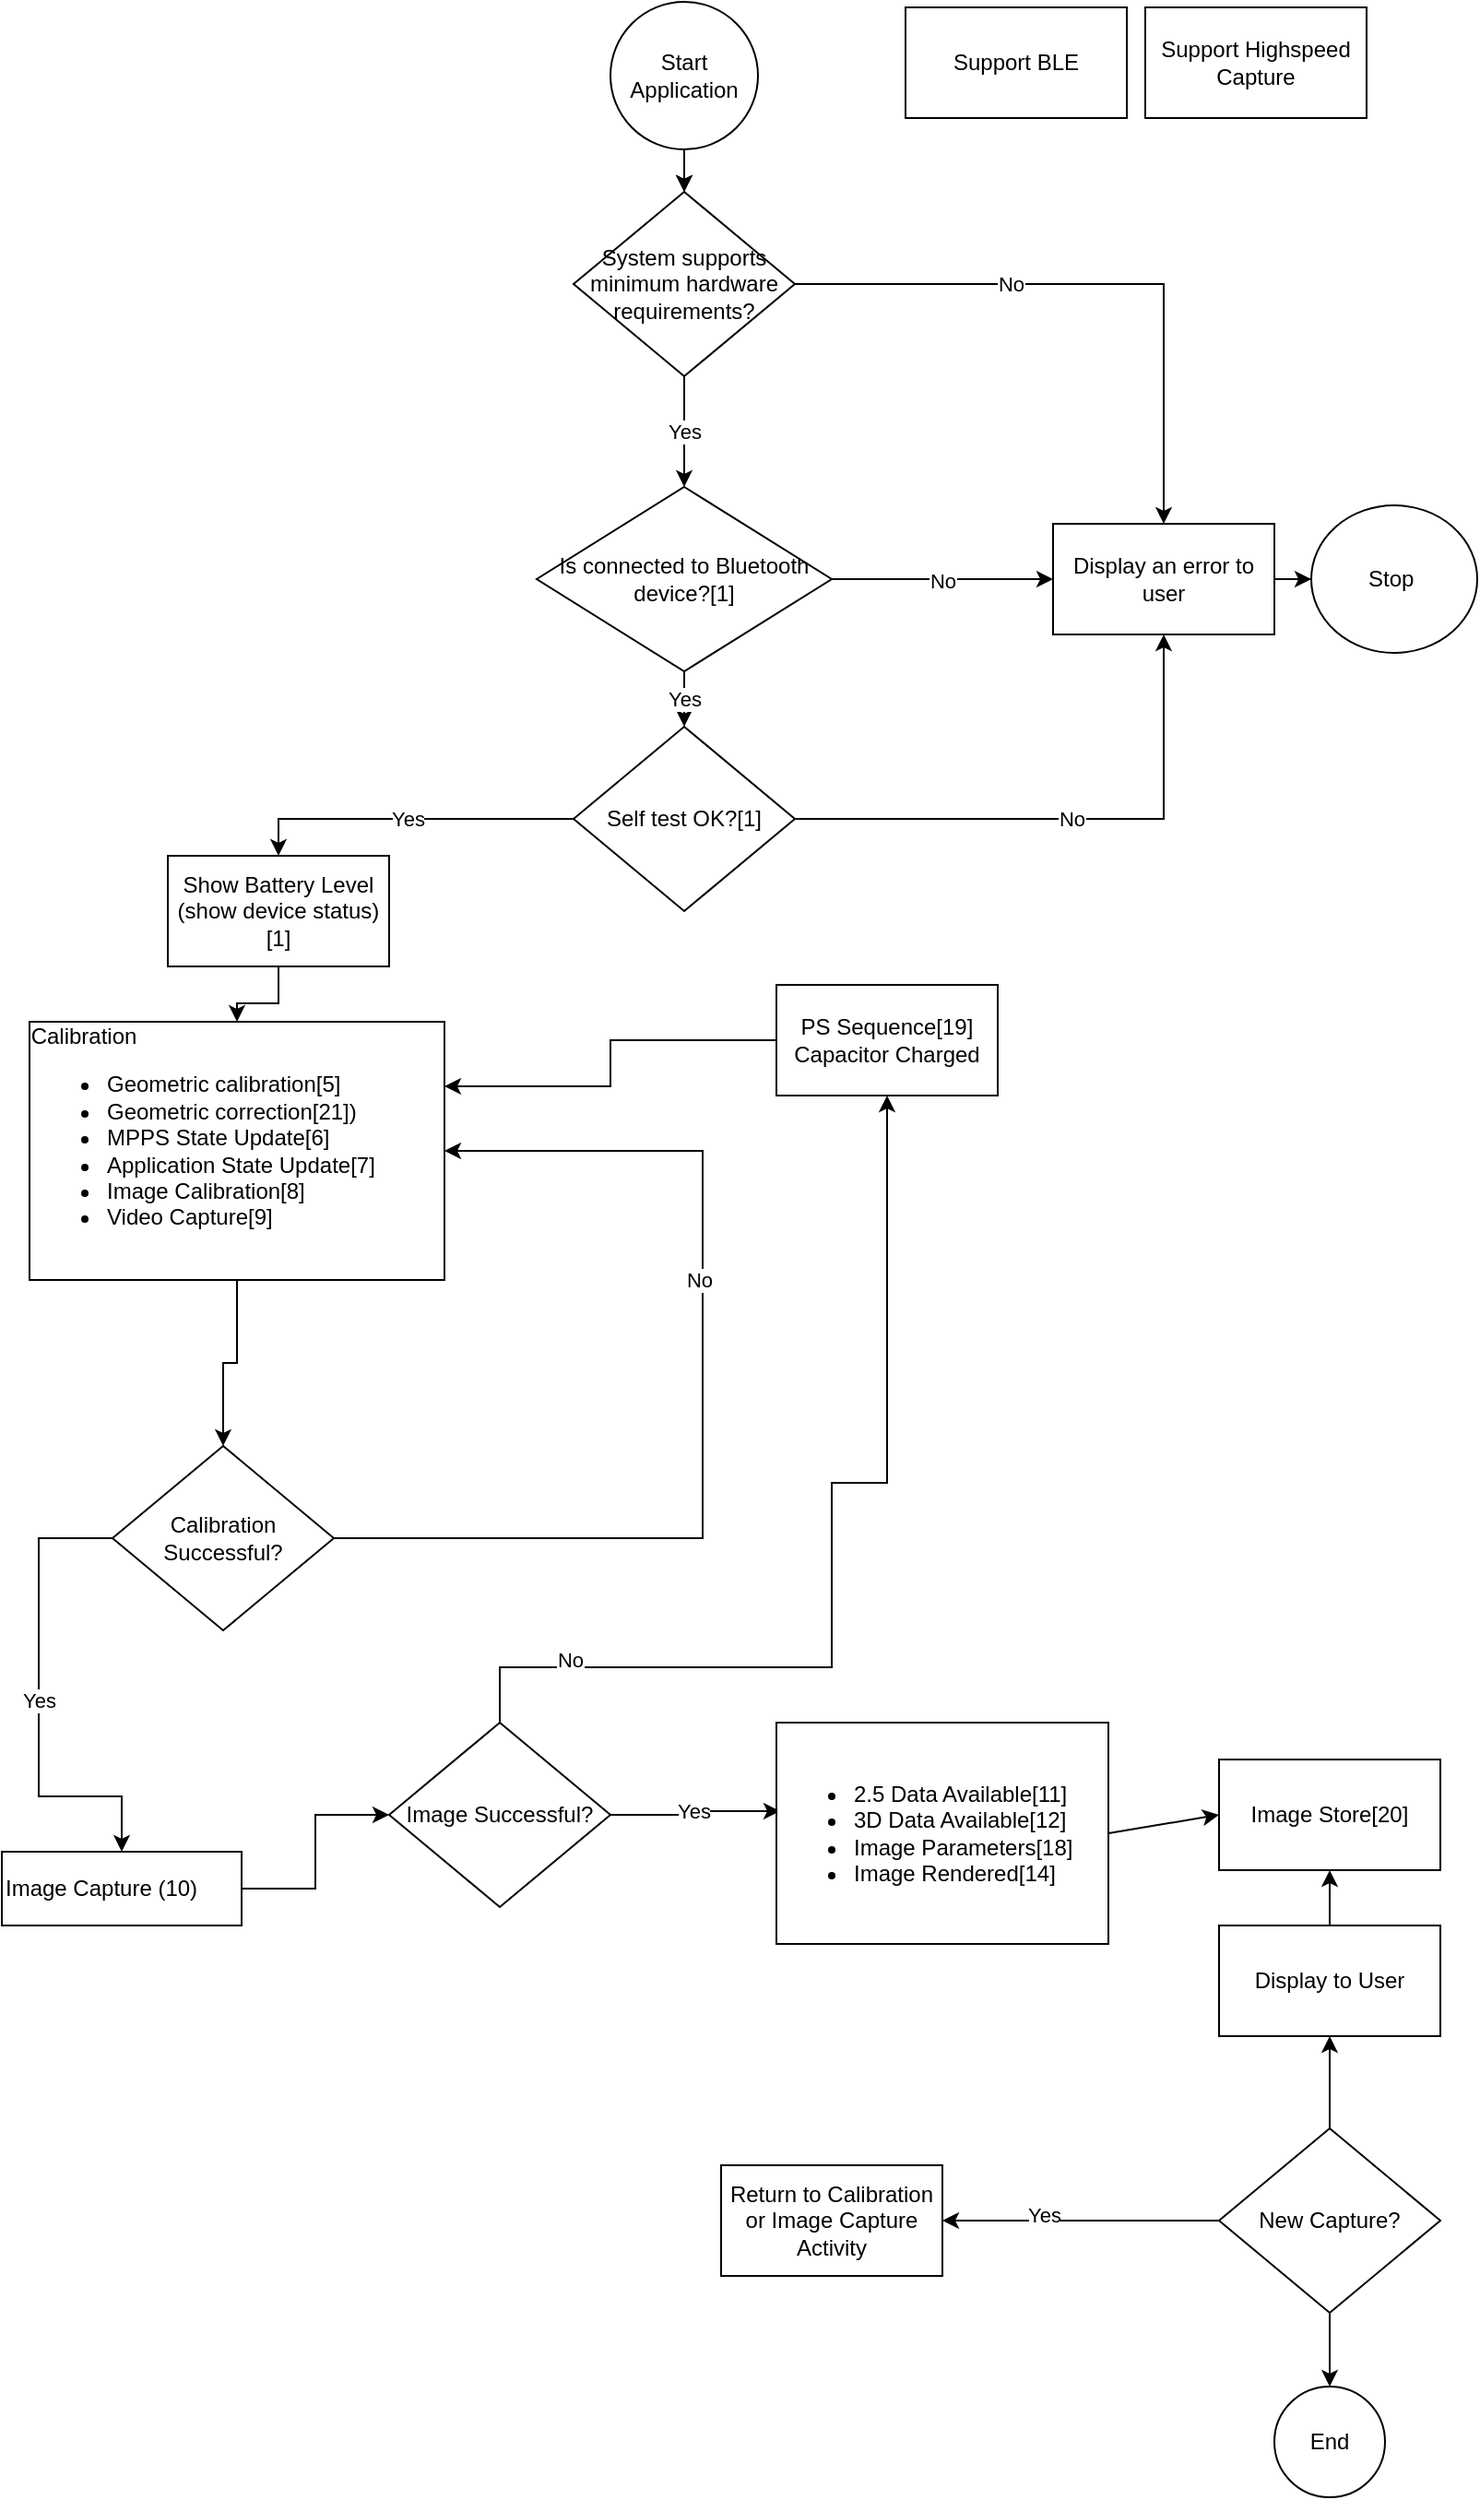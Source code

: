 <mxfile version="14.2.3" type="github">
  <diagram id="Avr19dcsrgd8HSW8QIkM" name="Page-1">
    <mxGraphModel dx="1422" dy="777" grid="1" gridSize="10" guides="1" tooltips="1" connect="1" arrows="1" fold="1" page="1" pageScale="1" pageWidth="850" pageHeight="1100" math="0" shadow="0">
      <root>
        <mxCell id="0" />
        <mxCell id="1" parent="0" />
        <mxCell id="0TjXcxiFnR5JFrspY3TL-38" style="edgeStyle=orthogonalEdgeStyle;rounded=0;orthogonalLoop=1;jettySize=auto;html=1;entryX=0.5;entryY=0;entryDx=0;entryDy=0;" edge="1" parent="1" target="0TjXcxiFnR5JFrspY3TL-11">
          <mxGeometry relative="1" as="geometry">
            <mxPoint x="400" y="100" as="sourcePoint" />
          </mxGeometry>
        </mxCell>
        <mxCell id="0TjXcxiFnR5JFrspY3TL-4" value="Support BLE" style="rounded=0;whiteSpace=wrap;html=1;" vertex="1" parent="1">
          <mxGeometry x="520" y="20" width="120" height="60" as="geometry" />
        </mxCell>
        <mxCell id="0TjXcxiFnR5JFrspY3TL-5" value="Support Highspeed Capture" style="rounded=0;whiteSpace=wrap;html=1;" vertex="1" parent="1">
          <mxGeometry x="650" y="20" width="120" height="60" as="geometry" />
        </mxCell>
        <mxCell id="0TjXcxiFnR5JFrspY3TL-10" value="Stop&amp;nbsp;" style="ellipse;whiteSpace=wrap;html=1;" vertex="1" parent="1">
          <mxGeometry x="740" y="290" width="90" height="80" as="geometry" />
        </mxCell>
        <mxCell id="0TjXcxiFnR5JFrspY3TL-27" value="Yes" style="edgeStyle=orthogonalEdgeStyle;rounded=0;orthogonalLoop=1;jettySize=auto;html=1;exitX=0.5;exitY=1;exitDx=0;exitDy=0;" edge="1" parent="1" source="0TjXcxiFnR5JFrspY3TL-11" target="0TjXcxiFnR5JFrspY3TL-30">
          <mxGeometry relative="1" as="geometry">
            <mxPoint x="400" y="340" as="targetPoint" />
            <Array as="points" />
          </mxGeometry>
        </mxCell>
        <mxCell id="0TjXcxiFnR5JFrspY3TL-47" style="edgeStyle=orthogonalEdgeStyle;rounded=0;orthogonalLoop=1;jettySize=auto;html=1;entryX=0.5;entryY=0;entryDx=0;entryDy=0;" edge="1" parent="1" source="0TjXcxiFnR5JFrspY3TL-11" target="0TjXcxiFnR5JFrspY3TL-46">
          <mxGeometry relative="1" as="geometry" />
        </mxCell>
        <mxCell id="0TjXcxiFnR5JFrspY3TL-48" value="No" style="edgeLabel;html=1;align=center;verticalAlign=middle;resizable=0;points=[];" vertex="1" connectable="0" parent="0TjXcxiFnR5JFrspY3TL-47">
          <mxGeometry x="-0.291" relative="1" as="geometry">
            <mxPoint as="offset" />
          </mxGeometry>
        </mxCell>
        <mxCell id="0TjXcxiFnR5JFrspY3TL-11" value="&lt;span&gt;System supports minimum hardware requirements?&lt;/span&gt;" style="rhombus;whiteSpace=wrap;html=1;" vertex="1" parent="1">
          <mxGeometry x="340" y="120" width="120" height="100" as="geometry" />
        </mxCell>
        <mxCell id="0TjXcxiFnR5JFrspY3TL-35" value="No" style="edgeStyle=orthogonalEdgeStyle;rounded=0;orthogonalLoop=1;jettySize=auto;html=1;" edge="1" parent="1" source="0TjXcxiFnR5JFrspY3TL-30">
          <mxGeometry relative="1" as="geometry">
            <mxPoint x="600" y="330" as="targetPoint" />
          </mxGeometry>
        </mxCell>
        <mxCell id="0TjXcxiFnR5JFrspY3TL-50" value="Yes" style="edgeStyle=orthogonalEdgeStyle;rounded=0;orthogonalLoop=1;jettySize=auto;html=1;" edge="1" parent="1" source="0TjXcxiFnR5JFrspY3TL-30" target="0TjXcxiFnR5JFrspY3TL-41">
          <mxGeometry relative="1" as="geometry" />
        </mxCell>
        <mxCell id="0TjXcxiFnR5JFrspY3TL-30" value="&lt;span&gt;Is connected to Bluetooth device?[1]&lt;/span&gt;" style="rhombus;whiteSpace=wrap;html=1;" vertex="1" parent="1">
          <mxGeometry x="320" y="280" width="160" height="100" as="geometry" />
        </mxCell>
        <mxCell id="0TjXcxiFnR5JFrspY3TL-40" value="" style="edgeStyle=orthogonalEdgeStyle;rounded=0;orthogonalLoop=1;jettySize=auto;html=1;" edge="1" parent="1" source="0TjXcxiFnR5JFrspY3TL-39" target="0TjXcxiFnR5JFrspY3TL-11">
          <mxGeometry relative="1" as="geometry" />
        </mxCell>
        <mxCell id="0TjXcxiFnR5JFrspY3TL-39" value="&lt;span&gt;Start Application&lt;/span&gt;" style="ellipse;whiteSpace=wrap;html=1;aspect=fixed;" vertex="1" parent="1">
          <mxGeometry x="360" y="17" width="80" height="80" as="geometry" />
        </mxCell>
        <mxCell id="0TjXcxiFnR5JFrspY3TL-42" value="Yes" style="edgeStyle=orthogonalEdgeStyle;rounded=0;orthogonalLoop=1;jettySize=auto;html=1;entryX=0.5;entryY=0;entryDx=0;entryDy=0;" edge="1" parent="1" source="0TjXcxiFnR5JFrspY3TL-41" target="0TjXcxiFnR5JFrspY3TL-43">
          <mxGeometry relative="1" as="geometry">
            <mxPoint x="150" y="430" as="targetPoint" />
          </mxGeometry>
        </mxCell>
        <mxCell id="0TjXcxiFnR5JFrspY3TL-51" value="No" style="edgeStyle=orthogonalEdgeStyle;rounded=0;orthogonalLoop=1;jettySize=auto;html=1;" edge="1" parent="1" source="0TjXcxiFnR5JFrspY3TL-41" target="0TjXcxiFnR5JFrspY3TL-46">
          <mxGeometry relative="1" as="geometry" />
        </mxCell>
        <mxCell id="0TjXcxiFnR5JFrspY3TL-41" value="Self test OK?[1]" style="rhombus;whiteSpace=wrap;html=1;" vertex="1" parent="1">
          <mxGeometry x="340" y="410" width="120" height="100" as="geometry" />
        </mxCell>
        <mxCell id="0TjXcxiFnR5JFrspY3TL-60" style="edgeStyle=orthogonalEdgeStyle;rounded=0;orthogonalLoop=1;jettySize=auto;html=1;entryX=0.5;entryY=0;entryDx=0;entryDy=0;" edge="1" parent="1" source="0TjXcxiFnR5JFrspY3TL-43" target="0TjXcxiFnR5JFrspY3TL-58">
          <mxGeometry relative="1" as="geometry" />
        </mxCell>
        <mxCell id="0TjXcxiFnR5JFrspY3TL-43" value="Show Battery Level (show device status)[1]" style="rounded=0;whiteSpace=wrap;html=1;" vertex="1" parent="1">
          <mxGeometry x="120" y="480" width="120" height="60" as="geometry" />
        </mxCell>
        <mxCell id="0TjXcxiFnR5JFrspY3TL-49" style="edgeStyle=orthogonalEdgeStyle;rounded=0;orthogonalLoop=1;jettySize=auto;html=1;" edge="1" parent="1" source="0TjXcxiFnR5JFrspY3TL-46" target="0TjXcxiFnR5JFrspY3TL-10">
          <mxGeometry relative="1" as="geometry" />
        </mxCell>
        <mxCell id="0TjXcxiFnR5JFrspY3TL-46" value="Display an error to user" style="rounded=0;whiteSpace=wrap;html=1;" vertex="1" parent="1">
          <mxGeometry x="600" y="300" width="120" height="60" as="geometry" />
        </mxCell>
        <mxCell id="0TjXcxiFnR5JFrspY3TL-62" style="edgeStyle=orthogonalEdgeStyle;rounded=0;orthogonalLoop=1;jettySize=auto;html=1;entryX=0.5;entryY=0;entryDx=0;entryDy=0;" edge="1" parent="1" source="0TjXcxiFnR5JFrspY3TL-58" target="0TjXcxiFnR5JFrspY3TL-63">
          <mxGeometry relative="1" as="geometry">
            <mxPoint x="100" y="900" as="targetPoint" />
          </mxGeometry>
        </mxCell>
        <mxCell id="0TjXcxiFnR5JFrspY3TL-64" style="edgeStyle=orthogonalEdgeStyle;rounded=0;orthogonalLoop=1;jettySize=auto;html=1;entryX=1;entryY=0.5;entryDx=0;entryDy=0;exitX=1;exitY=0.5;exitDx=0;exitDy=0;" edge="1" parent="1" source="0TjXcxiFnR5JFrspY3TL-63" target="0TjXcxiFnR5JFrspY3TL-58">
          <mxGeometry relative="1" as="geometry">
            <Array as="points">
              <mxPoint x="410" y="850" />
              <mxPoint x="410" y="640" />
            </Array>
          </mxGeometry>
        </mxCell>
        <mxCell id="0TjXcxiFnR5JFrspY3TL-65" value="No" style="edgeLabel;html=1;align=center;verticalAlign=middle;resizable=0;points=[];" vertex="1" connectable="0" parent="0TjXcxiFnR5JFrspY3TL-64">
          <mxGeometry x="0.237" y="2" relative="1" as="geometry">
            <mxPoint as="offset" />
          </mxGeometry>
        </mxCell>
        <mxCell id="0TjXcxiFnR5JFrspY3TL-67" value="Yes" style="edgeStyle=orthogonalEdgeStyle;rounded=0;orthogonalLoop=1;jettySize=auto;html=1;exitX=0;exitY=0.5;exitDx=0;exitDy=0;entryX=0.5;entryY=0;entryDx=0;entryDy=0;" edge="1" parent="1" source="0TjXcxiFnR5JFrspY3TL-63" target="0TjXcxiFnR5JFrspY3TL-68">
          <mxGeometry relative="1" as="geometry">
            <mxPoint x="180" y="990" as="targetPoint" />
            <mxPoint x="80" y="860" as="sourcePoint" />
            <Array as="points">
              <mxPoint x="50" y="850" />
              <mxPoint x="50" y="990" />
              <mxPoint x="95" y="990" />
            </Array>
          </mxGeometry>
        </mxCell>
        <mxCell id="0TjXcxiFnR5JFrspY3TL-63" value="Calibration Successful?" style="rhombus;whiteSpace=wrap;html=1;" vertex="1" parent="1">
          <mxGeometry x="90" y="800" width="120" height="100" as="geometry" />
        </mxCell>
        <mxCell id="0TjXcxiFnR5JFrspY3TL-70" value="" style="group" vertex="1" connectable="0" parent="1">
          <mxGeometry x="45" y="570" width="225" height="140" as="geometry" />
        </mxCell>
        <mxCell id="0TjXcxiFnR5JFrspY3TL-58" value="&lt;ul&gt;&lt;li&gt;Geometric calibration[5]&amp;nbsp;&lt;/li&gt;&lt;li&gt;Geometric correction[21])&lt;/li&gt;&lt;li&gt;&lt;span style=&quot;text-align: center&quot;&gt;MPPS State Update[6]&lt;/span&gt;&lt;/li&gt;&lt;li&gt;&lt;span style=&quot;text-align: center&quot;&gt;Application State Update[7]&lt;/span&gt;&lt;/li&gt;&lt;li&gt;Image Calibration[8]&lt;/li&gt;&lt;li&gt;Video Capture[9]&lt;/li&gt;&lt;/ul&gt;" style="rounded=0;whiteSpace=wrap;html=1;align=left;" vertex="1" parent="0TjXcxiFnR5JFrspY3TL-70">
          <mxGeometry width="225" height="140" as="geometry" />
        </mxCell>
        <mxCell id="0TjXcxiFnR5JFrspY3TL-69" value="Calibration" style="text;html=1;strokeColor=none;fillColor=none;align=center;verticalAlign=middle;whiteSpace=wrap;rounded=0;" vertex="1" parent="0TjXcxiFnR5JFrspY3TL-70">
          <mxGeometry x="12.5" width="33.333" height="15.556" as="geometry" />
        </mxCell>
        <mxCell id="0TjXcxiFnR5JFrspY3TL-75" style="edgeStyle=orthogonalEdgeStyle;rounded=0;orthogonalLoop=1;jettySize=auto;html=1;entryX=0.5;entryY=1;entryDx=0;entryDy=0;" edge="1" parent="1" source="0TjXcxiFnR5JFrspY3TL-73" target="0TjXcxiFnR5JFrspY3TL-79">
          <mxGeometry relative="1" as="geometry">
            <Array as="points">
              <mxPoint x="300" y="920" />
              <mxPoint x="480" y="920" />
              <mxPoint x="480" y="820" />
              <mxPoint x="510" y="820" />
            </Array>
          </mxGeometry>
        </mxCell>
        <mxCell id="0TjXcxiFnR5JFrspY3TL-76" value="No" style="edgeLabel;html=1;align=center;verticalAlign=middle;resizable=0;points=[];" vertex="1" connectable="0" parent="0TjXcxiFnR5JFrspY3TL-75">
          <mxGeometry x="-0.752" y="4" relative="1" as="geometry">
            <mxPoint as="offset" />
          </mxGeometry>
        </mxCell>
        <mxCell id="0TjXcxiFnR5JFrspY3TL-78" value="Yes" style="edgeStyle=orthogonalEdgeStyle;rounded=0;orthogonalLoop=1;jettySize=auto;html=1;entryX=0.011;entryY=0.4;entryDx=0;entryDy=0;entryPerimeter=0;" edge="1" parent="1" source="0TjXcxiFnR5JFrspY3TL-73" target="0TjXcxiFnR5JFrspY3TL-74">
          <mxGeometry relative="1" as="geometry" />
        </mxCell>
        <mxCell id="0TjXcxiFnR5JFrspY3TL-73" value="Image Successful?" style="rhombus;whiteSpace=wrap;html=1;" vertex="1" parent="1">
          <mxGeometry x="240" y="950" width="120" height="100" as="geometry" />
        </mxCell>
        <mxCell id="0TjXcxiFnR5JFrspY3TL-74" value="&lt;ul&gt;&lt;li&gt;2.5 Data Available[11]&lt;/li&gt;&lt;li&gt;3D Data Available[12]&lt;/li&gt;&lt;li&gt;Image Parameters[18]&lt;/li&gt;&lt;li&gt;Image Rendered[14]&lt;/li&gt;&lt;/ul&gt;" style="rounded=0;whiteSpace=wrap;html=1;align=left;" vertex="1" parent="1">
          <mxGeometry x="450" y="950" width="180" height="120" as="geometry" />
        </mxCell>
        <mxCell id="0TjXcxiFnR5JFrspY3TL-77" style="edgeStyle=orthogonalEdgeStyle;rounded=0;orthogonalLoop=1;jettySize=auto;html=1;entryX=0;entryY=0.5;entryDx=0;entryDy=0;" edge="1" parent="1" source="0TjXcxiFnR5JFrspY3TL-68" target="0TjXcxiFnR5JFrspY3TL-73">
          <mxGeometry relative="1" as="geometry" />
        </mxCell>
        <mxCell id="0TjXcxiFnR5JFrspY3TL-68" value="&lt;span style=&quot;text-align: center&quot;&gt;Image Capture (10)&lt;br&gt;&lt;/span&gt;" style="rounded=0;whiteSpace=wrap;html=1;align=left;" vertex="1" parent="1">
          <mxGeometry x="30" y="1020" width="130" height="40" as="geometry" />
        </mxCell>
        <mxCell id="0TjXcxiFnR5JFrspY3TL-80" style="edgeStyle=orthogonalEdgeStyle;rounded=0;orthogonalLoop=1;jettySize=auto;html=1;entryX=1;entryY=0.25;entryDx=0;entryDy=0;" edge="1" parent="1" source="0TjXcxiFnR5JFrspY3TL-79" target="0TjXcxiFnR5JFrspY3TL-58">
          <mxGeometry relative="1" as="geometry" />
        </mxCell>
        <mxCell id="0TjXcxiFnR5JFrspY3TL-79" value="PS Sequence[19]&lt;br&gt;Capacitor Charged" style="rounded=0;whiteSpace=wrap;html=1;" vertex="1" parent="1">
          <mxGeometry x="450" y="550" width="120" height="60" as="geometry" />
        </mxCell>
        <mxCell id="0TjXcxiFnR5JFrspY3TL-81" value="Image Store[20]" style="rounded=0;whiteSpace=wrap;html=1;" vertex="1" parent="1">
          <mxGeometry x="690" y="970" width="120" height="60" as="geometry" />
        </mxCell>
        <mxCell id="0TjXcxiFnR5JFrspY3TL-82" value="" style="endArrow=classic;html=1;exitX=1;exitY=0.5;exitDx=0;exitDy=0;entryX=0;entryY=0.5;entryDx=0;entryDy=0;" edge="1" parent="1" source="0TjXcxiFnR5JFrspY3TL-74" target="0TjXcxiFnR5JFrspY3TL-81">
          <mxGeometry width="50" height="50" relative="1" as="geometry">
            <mxPoint x="400" y="990" as="sourcePoint" />
            <mxPoint x="450" y="940" as="targetPoint" />
          </mxGeometry>
        </mxCell>
        <mxCell id="0TjXcxiFnR5JFrspY3TL-91" style="edgeStyle=orthogonalEdgeStyle;rounded=0;orthogonalLoop=1;jettySize=auto;html=1;entryX=0.5;entryY=1;entryDx=0;entryDy=0;" edge="1" parent="1" source="0TjXcxiFnR5JFrspY3TL-85" target="0TjXcxiFnR5JFrspY3TL-81">
          <mxGeometry relative="1" as="geometry" />
        </mxCell>
        <mxCell id="0TjXcxiFnR5JFrspY3TL-85" value="Display to User" style="rounded=0;whiteSpace=wrap;html=1;" vertex="1" parent="1">
          <mxGeometry x="690" y="1060" width="120" height="60" as="geometry" />
        </mxCell>
        <mxCell id="0TjXcxiFnR5JFrspY3TL-92" style="edgeStyle=orthogonalEdgeStyle;rounded=0;orthogonalLoop=1;jettySize=auto;html=1;entryX=0.5;entryY=1;entryDx=0;entryDy=0;" edge="1" parent="1" source="0TjXcxiFnR5JFrspY3TL-87" target="0TjXcxiFnR5JFrspY3TL-85">
          <mxGeometry relative="1" as="geometry" />
        </mxCell>
        <mxCell id="0TjXcxiFnR5JFrspY3TL-93" style="edgeStyle=orthogonalEdgeStyle;rounded=0;orthogonalLoop=1;jettySize=auto;html=1;entryX=1;entryY=0.5;entryDx=0;entryDy=0;" edge="1" parent="1" source="0TjXcxiFnR5JFrspY3TL-87" target="0TjXcxiFnR5JFrspY3TL-94">
          <mxGeometry relative="1" as="geometry">
            <mxPoint x="550" y="1220" as="targetPoint" />
          </mxGeometry>
        </mxCell>
        <mxCell id="0TjXcxiFnR5JFrspY3TL-95" value="Yes" style="edgeLabel;html=1;align=center;verticalAlign=middle;resizable=0;points=[];" vertex="1" connectable="0" parent="0TjXcxiFnR5JFrspY3TL-93">
          <mxGeometry x="0.267" y="-3" relative="1" as="geometry">
            <mxPoint as="offset" />
          </mxGeometry>
        </mxCell>
        <mxCell id="0TjXcxiFnR5JFrspY3TL-97" style="edgeStyle=orthogonalEdgeStyle;rounded=0;orthogonalLoop=1;jettySize=auto;html=1;" edge="1" parent="1" source="0TjXcxiFnR5JFrspY3TL-87" target="0TjXcxiFnR5JFrspY3TL-96">
          <mxGeometry relative="1" as="geometry" />
        </mxCell>
        <mxCell id="0TjXcxiFnR5JFrspY3TL-87" value="New Capture?" style="rhombus;whiteSpace=wrap;html=1;" vertex="1" parent="1">
          <mxGeometry x="690" y="1170" width="120" height="100" as="geometry" />
        </mxCell>
        <mxCell id="0TjXcxiFnR5JFrspY3TL-94" value="Return to Calibration or Image Capture Activity" style="rounded=0;whiteSpace=wrap;html=1;" vertex="1" parent="1">
          <mxGeometry x="420" y="1190" width="120" height="60" as="geometry" />
        </mxCell>
        <mxCell id="0TjXcxiFnR5JFrspY3TL-96" value="End" style="ellipse;whiteSpace=wrap;html=1;" vertex="1" parent="1">
          <mxGeometry x="720" y="1310" width="60" height="60" as="geometry" />
        </mxCell>
      </root>
    </mxGraphModel>
  </diagram>
</mxfile>

